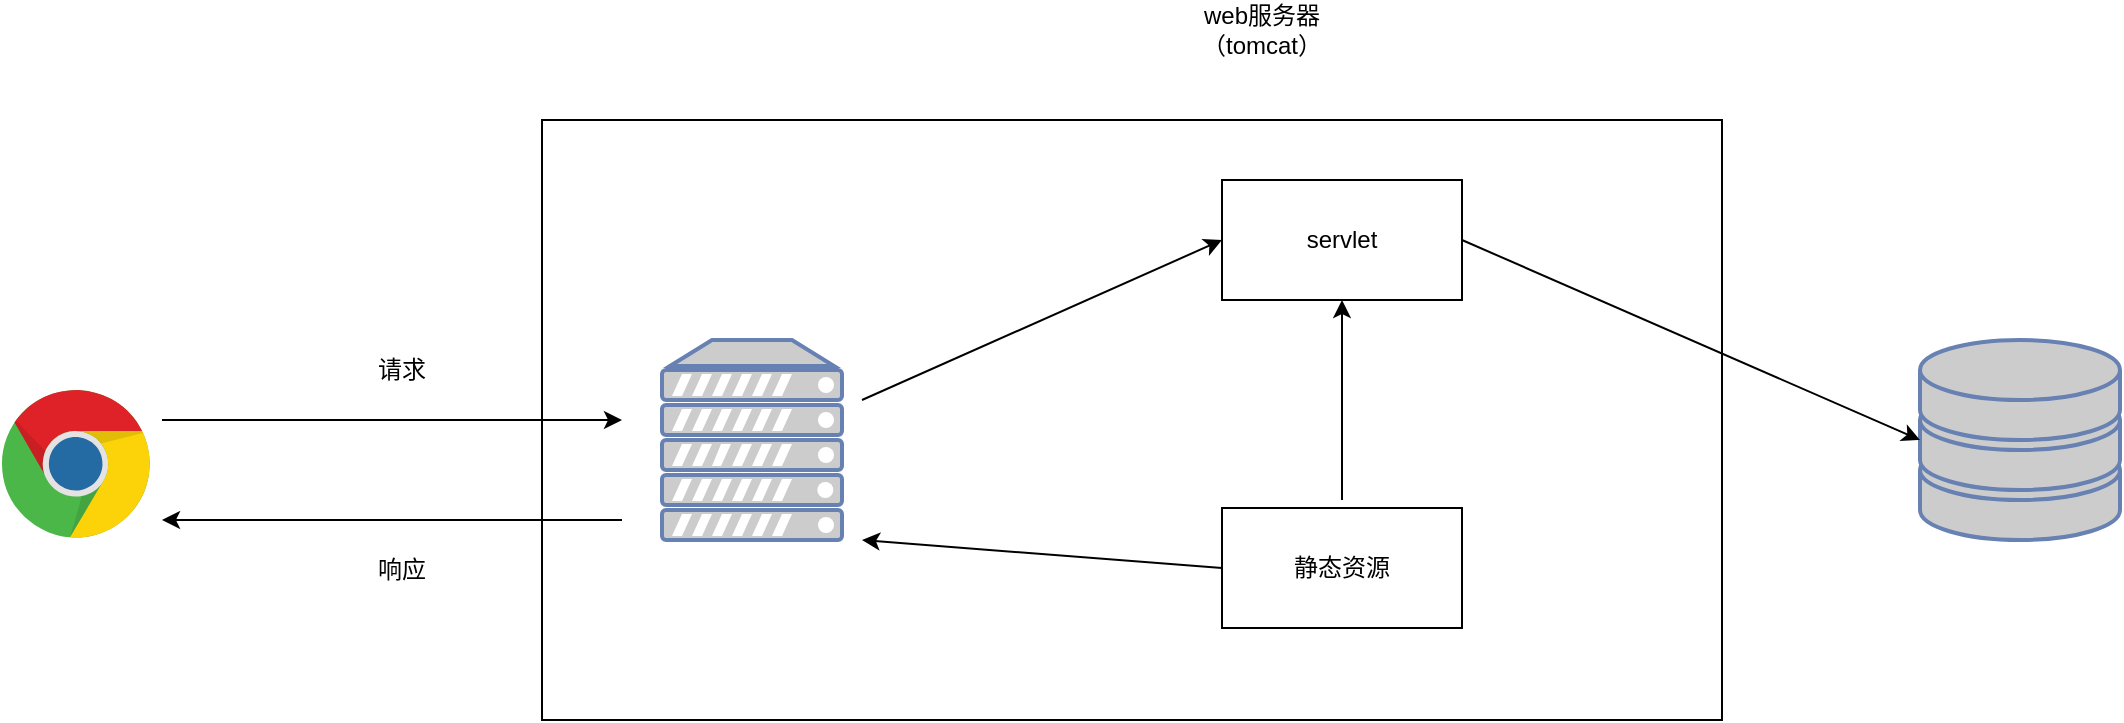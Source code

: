 <mxfile version="22.1.2" type="device">
  <diagram name="第 1 页" id="VGhzGbYOcV6YML66Pwdh">
    <mxGraphModel dx="1098" dy="908" grid="1" gridSize="10" guides="1" tooltips="1" connect="1" arrows="1" fold="1" page="1" pageScale="1" pageWidth="1169" pageHeight="827" math="0" shadow="0">
      <root>
        <mxCell id="0" />
        <mxCell id="1" parent="0" />
        <mxCell id="2cFhExGPSWWNmtT1FU_E-1" value="" style="fontColor=#0066CC;verticalAlign=top;verticalLabelPosition=bottom;labelPosition=center;align=center;html=1;outlineConnect=0;fillColor=#CCCCCC;strokeColor=#6881B3;gradientColor=none;gradientDirection=north;strokeWidth=2;shape=mxgraph.networks.storage;" vertex="1" parent="1">
          <mxGeometry x="1169" y="330" width="100" height="100" as="geometry" />
        </mxCell>
        <mxCell id="2cFhExGPSWWNmtT1FU_E-14" value="" style="rounded=0;whiteSpace=wrap;html=1;" vertex="1" parent="1">
          <mxGeometry x="480" y="220" width="590" height="300" as="geometry" />
        </mxCell>
        <mxCell id="2cFhExGPSWWNmtT1FU_E-2" value="" style="fontColor=#0066CC;verticalAlign=top;verticalLabelPosition=bottom;labelPosition=center;align=center;html=1;outlineConnect=0;fillColor=#CCCCCC;strokeColor=#6881B3;gradientColor=none;gradientDirection=north;strokeWidth=2;shape=mxgraph.networks.server;" vertex="1" parent="1">
          <mxGeometry x="540" y="330" width="90" height="100" as="geometry" />
        </mxCell>
        <mxCell id="2cFhExGPSWWNmtT1FU_E-3" value="" style="dashed=0;outlineConnect=0;html=1;align=center;labelPosition=center;verticalLabelPosition=bottom;verticalAlign=top;shape=mxgraph.weblogos.chrome" vertex="1" parent="1">
          <mxGeometry x="210" y="355" width="74.8" height="75.4" as="geometry" />
        </mxCell>
        <mxCell id="2cFhExGPSWWNmtT1FU_E-4" value="" style="endArrow=classic;html=1;rounded=0;" edge="1" parent="1">
          <mxGeometry width="50" height="50" relative="1" as="geometry">
            <mxPoint x="290" y="370" as="sourcePoint" />
            <mxPoint x="520" y="370" as="targetPoint" />
          </mxGeometry>
        </mxCell>
        <mxCell id="2cFhExGPSWWNmtT1FU_E-5" value="" style="endArrow=classic;html=1;rounded=0;" edge="1" parent="1">
          <mxGeometry width="50" height="50" relative="1" as="geometry">
            <mxPoint x="520" y="420" as="sourcePoint" />
            <mxPoint x="290" y="420" as="targetPoint" />
          </mxGeometry>
        </mxCell>
        <mxCell id="2cFhExGPSWWNmtT1FU_E-6" value="servlet" style="rounded=0;whiteSpace=wrap;html=1;" vertex="1" parent="1">
          <mxGeometry x="820" y="250" width="120" height="60" as="geometry" />
        </mxCell>
        <mxCell id="2cFhExGPSWWNmtT1FU_E-7" value="静态资源" style="rounded=0;whiteSpace=wrap;html=1;" vertex="1" parent="1">
          <mxGeometry x="820" y="414" width="120" height="60" as="geometry" />
        </mxCell>
        <mxCell id="2cFhExGPSWWNmtT1FU_E-8" value="" style="endArrow=classic;html=1;rounded=0;exitX=0;exitY=0.5;exitDx=0;exitDy=0;" edge="1" parent="1" source="2cFhExGPSWWNmtT1FU_E-7">
          <mxGeometry width="50" height="50" relative="1" as="geometry">
            <mxPoint x="710" y="470" as="sourcePoint" />
            <mxPoint x="640" y="430" as="targetPoint" />
          </mxGeometry>
        </mxCell>
        <mxCell id="2cFhExGPSWWNmtT1FU_E-9" value="" style="endArrow=classic;html=1;rounded=0;entryX=0.5;entryY=1;entryDx=0;entryDy=0;" edge="1" parent="1" target="2cFhExGPSWWNmtT1FU_E-6">
          <mxGeometry width="50" height="50" relative="1" as="geometry">
            <mxPoint x="880" y="410" as="sourcePoint" />
            <mxPoint x="880" y="380.711" as="targetPoint" />
          </mxGeometry>
        </mxCell>
        <mxCell id="2cFhExGPSWWNmtT1FU_E-10" value="" style="endArrow=classic;html=1;rounded=0;exitX=1;exitY=0.5;exitDx=0;exitDy=0;entryX=0;entryY=0.5;entryDx=0;entryDy=0;entryPerimeter=0;" edge="1" parent="1" source="2cFhExGPSWWNmtT1FU_E-6" target="2cFhExGPSWWNmtT1FU_E-1">
          <mxGeometry width="50" height="50" relative="1" as="geometry">
            <mxPoint x="1040" y="320" as="sourcePoint" />
            <mxPoint x="1090" y="270" as="targetPoint" />
          </mxGeometry>
        </mxCell>
        <mxCell id="2cFhExGPSWWNmtT1FU_E-11" value="请求" style="text;html=1;strokeColor=none;fillColor=none;align=center;verticalAlign=middle;whiteSpace=wrap;rounded=0;" vertex="1" parent="1">
          <mxGeometry x="380" y="330" width="60" height="30" as="geometry" />
        </mxCell>
        <mxCell id="2cFhExGPSWWNmtT1FU_E-12" value="响应" style="text;html=1;strokeColor=none;fillColor=none;align=center;verticalAlign=middle;whiteSpace=wrap;rounded=0;" vertex="1" parent="1">
          <mxGeometry x="380" y="430" width="60" height="30" as="geometry" />
        </mxCell>
        <mxCell id="2cFhExGPSWWNmtT1FU_E-13" value="" style="endArrow=classic;html=1;rounded=0;entryX=0;entryY=0.5;entryDx=0;entryDy=0;" edge="1" parent="1" target="2cFhExGPSWWNmtT1FU_E-6">
          <mxGeometry width="50" height="50" relative="1" as="geometry">
            <mxPoint x="640" y="360" as="sourcePoint" />
            <mxPoint x="720" y="310" as="targetPoint" />
          </mxGeometry>
        </mxCell>
        <mxCell id="2cFhExGPSWWNmtT1FU_E-15" value="web服务器（tomcat）" style="text;html=1;strokeColor=none;fillColor=none;align=center;verticalAlign=middle;whiteSpace=wrap;rounded=0;" vertex="1" parent="1">
          <mxGeometry x="810" y="160" width="60" height="30" as="geometry" />
        </mxCell>
      </root>
    </mxGraphModel>
  </diagram>
</mxfile>
